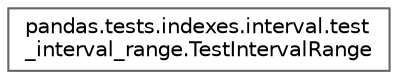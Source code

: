 digraph "Graphical Class Hierarchy"
{
 // LATEX_PDF_SIZE
  bgcolor="transparent";
  edge [fontname=Helvetica,fontsize=10,labelfontname=Helvetica,labelfontsize=10];
  node [fontname=Helvetica,fontsize=10,shape=box,height=0.2,width=0.4];
  rankdir="LR";
  Node0 [id="Node000000",label="pandas.tests.indexes.interval.test\l_interval_range.TestIntervalRange",height=0.2,width=0.4,color="grey40", fillcolor="white", style="filled",URL="$d7/d0f/classpandas_1_1tests_1_1indexes_1_1interval_1_1test__interval__range_1_1TestIntervalRange.html",tooltip=" "];
}
